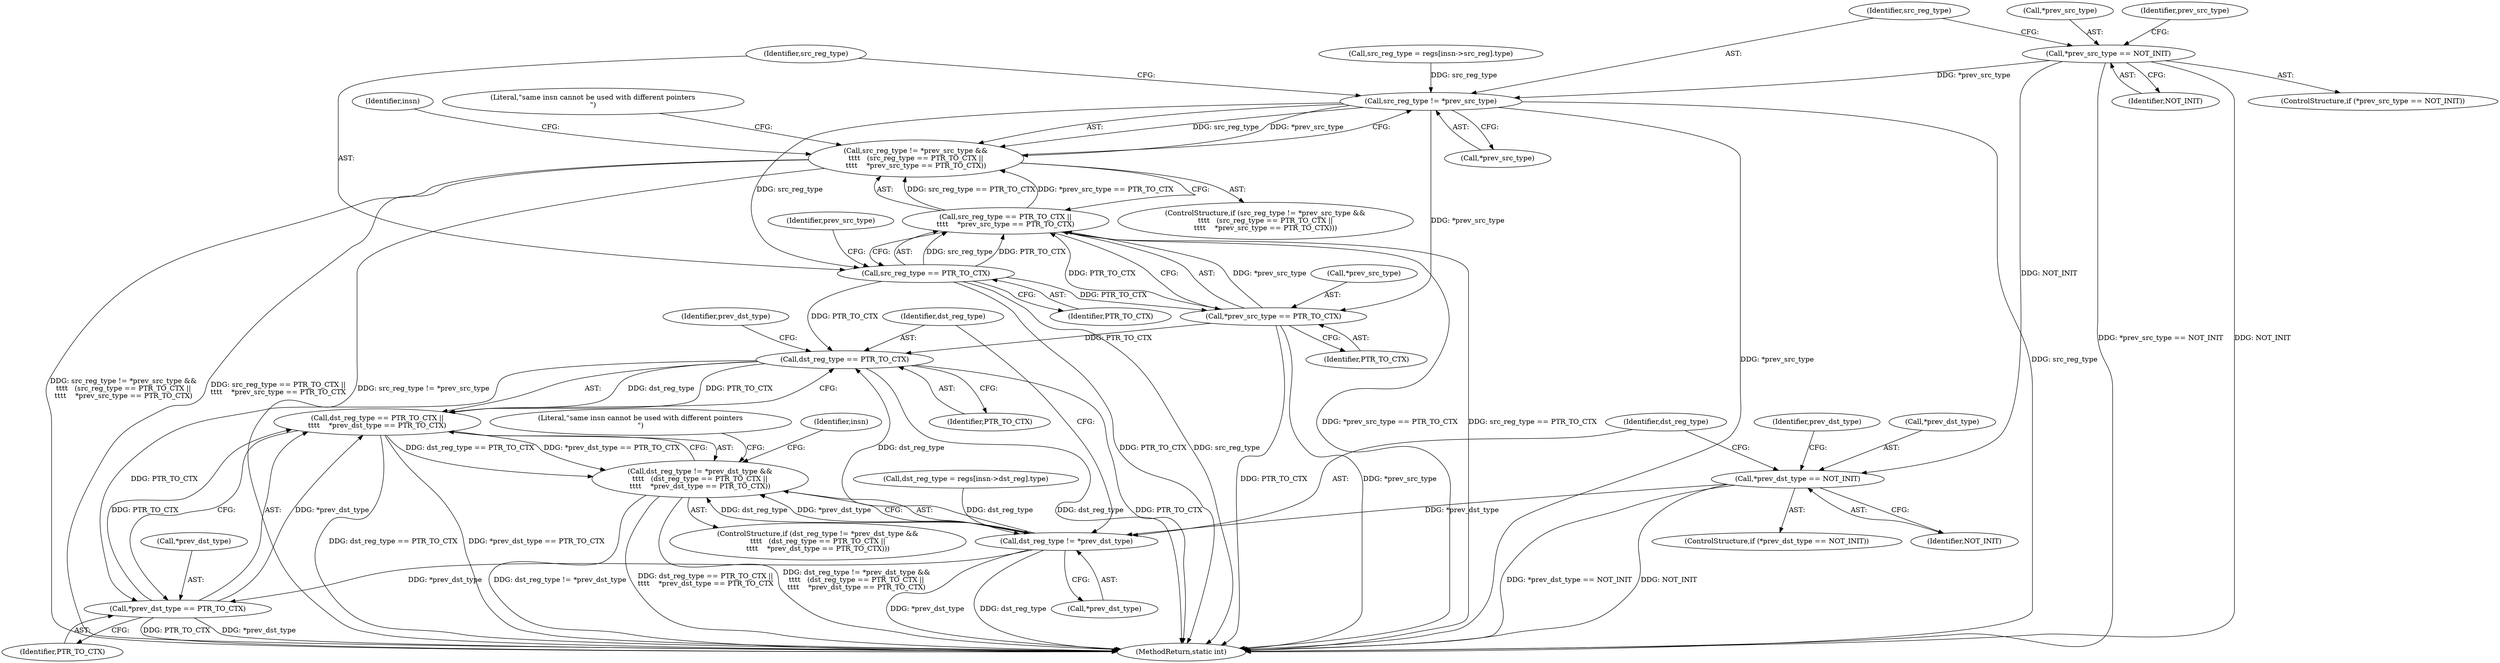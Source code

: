 digraph "0_linux_0d0e57697f162da4aa218b5feafe614fb666db07@pointer" {
"1000378" [label="(Call,*prev_src_type == NOT_INIT)"];
"1000390" [label="(Call,src_reg_type != *prev_src_type)"];
"1000389" [label="(Call,src_reg_type != *prev_src_type &&\n\t\t\t\t   (src_reg_type == PTR_TO_CTX ||\n\t\t\t\t    *prev_src_type == PTR_TO_CTX))"];
"1000395" [label="(Call,src_reg_type == PTR_TO_CTX)"];
"1000394" [label="(Call,src_reg_type == PTR_TO_CTX ||\n\t\t\t\t    *prev_src_type == PTR_TO_CTX)"];
"1000398" [label="(Call,*prev_src_type == PTR_TO_CTX)"];
"1000514" [label="(Call,dst_reg_type == PTR_TO_CTX)"];
"1000513" [label="(Call,dst_reg_type == PTR_TO_CTX ||\n\t\t\t\t    *prev_dst_type == PTR_TO_CTX)"];
"1000508" [label="(Call,dst_reg_type != *prev_dst_type &&\n\t\t\t\t   (dst_reg_type == PTR_TO_CTX ||\n\t\t\t\t    *prev_dst_type == PTR_TO_CTX))"];
"1000517" [label="(Call,*prev_dst_type == PTR_TO_CTX)"];
"1000497" [label="(Call,*prev_dst_type == NOT_INIT)"];
"1000509" [label="(Call,dst_reg_type != *prev_dst_type)"];
"1000390" [label="(Call,src_reg_type != *prev_src_type)"];
"1000392" [label="(Call,*prev_src_type)"];
"1000832" [label="(MethodReturn,static int)"];
"1000394" [label="(Call,src_reg_type == PTR_TO_CTX ||\n\t\t\t\t    *prev_src_type == PTR_TO_CTX)"];
"1000514" [label="(Call,dst_reg_type == PTR_TO_CTX)"];
"1000500" [label="(Identifier,NOT_INIT)"];
"1000507" [label="(ControlStructure,if (dst_reg_type != *prev_dst_type &&\n\t\t\t\t   (dst_reg_type == PTR_TO_CTX ||\n\t\t\t\t    *prev_dst_type == PTR_TO_CTX)))"];
"1000401" [label="(Identifier,PTR_TO_CTX)"];
"1000510" [label="(Identifier,dst_reg_type)"];
"1000385" [label="(Identifier,prev_src_type)"];
"1000395" [label="(Call,src_reg_type == PTR_TO_CTX)"];
"1000455" [label="(Call,dst_reg_type = regs[insn->dst_reg].type)"];
"1000533" [label="(Identifier,insn)"];
"1000397" [label="(Identifier,PTR_TO_CTX)"];
"1000518" [label="(Call,*prev_dst_type)"];
"1000511" [label="(Call,*prev_dst_type)"];
"1000523" [label="(Literal,\"same insn cannot be used with different pointers\n\")"];
"1000508" [label="(Call,dst_reg_type != *prev_dst_type &&\n\t\t\t\t   (dst_reg_type == PTR_TO_CTX ||\n\t\t\t\t    *prev_dst_type == PTR_TO_CTX))"];
"1000519" [label="(Identifier,prev_dst_type)"];
"1000517" [label="(Call,*prev_dst_type == PTR_TO_CTX)"];
"1000377" [label="(ControlStructure,if (*prev_src_type == NOT_INIT))"];
"1000378" [label="(Call,*prev_src_type == NOT_INIT)"];
"1000520" [label="(Identifier,PTR_TO_CTX)"];
"1000509" [label="(Call,dst_reg_type != *prev_dst_type)"];
"1000389" [label="(Call,src_reg_type != *prev_src_type &&\n\t\t\t\t   (src_reg_type == PTR_TO_CTX ||\n\t\t\t\t    *prev_src_type == PTR_TO_CTX))"];
"1000516" [label="(Identifier,PTR_TO_CTX)"];
"1000515" [label="(Identifier,dst_reg_type)"];
"1000379" [label="(Call,*prev_src_type)"];
"1000391" [label="(Identifier,src_reg_type)"];
"1000513" [label="(Call,dst_reg_type == PTR_TO_CTX ||\n\t\t\t\t    *prev_dst_type == PTR_TO_CTX)"];
"1000381" [label="(Identifier,NOT_INIT)"];
"1000415" [label="(Identifier,insn)"];
"1000498" [label="(Call,*prev_dst_type)"];
"1000504" [label="(Identifier,prev_dst_type)"];
"1000318" [label="(Call,src_reg_type = regs[insn->src_reg].type)"];
"1000496" [label="(ControlStructure,if (*prev_dst_type == NOT_INIT))"];
"1000497" [label="(Call,*prev_dst_type == NOT_INIT)"];
"1000388" [label="(ControlStructure,if (src_reg_type != *prev_src_type &&\n\t\t\t\t   (src_reg_type == PTR_TO_CTX ||\n\t\t\t\t    *prev_src_type == PTR_TO_CTX)))"];
"1000404" [label="(Literal,\"same insn cannot be used with different pointers\n\")"];
"1000398" [label="(Call,*prev_src_type == PTR_TO_CTX)"];
"1000399" [label="(Call,*prev_src_type)"];
"1000396" [label="(Identifier,src_reg_type)"];
"1000400" [label="(Identifier,prev_src_type)"];
"1000378" -> "1000377"  [label="AST: "];
"1000378" -> "1000381"  [label="CFG: "];
"1000379" -> "1000378"  [label="AST: "];
"1000381" -> "1000378"  [label="AST: "];
"1000385" -> "1000378"  [label="CFG: "];
"1000391" -> "1000378"  [label="CFG: "];
"1000378" -> "1000832"  [label="DDG: *prev_src_type == NOT_INIT"];
"1000378" -> "1000832"  [label="DDG: NOT_INIT"];
"1000378" -> "1000390"  [label="DDG: *prev_src_type"];
"1000378" -> "1000497"  [label="DDG: NOT_INIT"];
"1000390" -> "1000389"  [label="AST: "];
"1000390" -> "1000392"  [label="CFG: "];
"1000391" -> "1000390"  [label="AST: "];
"1000392" -> "1000390"  [label="AST: "];
"1000396" -> "1000390"  [label="CFG: "];
"1000389" -> "1000390"  [label="CFG: "];
"1000390" -> "1000832"  [label="DDG: *prev_src_type"];
"1000390" -> "1000832"  [label="DDG: src_reg_type"];
"1000390" -> "1000389"  [label="DDG: src_reg_type"];
"1000390" -> "1000389"  [label="DDG: *prev_src_type"];
"1000318" -> "1000390"  [label="DDG: src_reg_type"];
"1000390" -> "1000395"  [label="DDG: src_reg_type"];
"1000390" -> "1000398"  [label="DDG: *prev_src_type"];
"1000389" -> "1000388"  [label="AST: "];
"1000389" -> "1000394"  [label="CFG: "];
"1000394" -> "1000389"  [label="AST: "];
"1000404" -> "1000389"  [label="CFG: "];
"1000415" -> "1000389"  [label="CFG: "];
"1000389" -> "1000832"  [label="DDG: src_reg_type == PTR_TO_CTX ||\n\t\t\t\t    *prev_src_type == PTR_TO_CTX"];
"1000389" -> "1000832"  [label="DDG: src_reg_type != *prev_src_type &&\n\t\t\t\t   (src_reg_type == PTR_TO_CTX ||\n\t\t\t\t    *prev_src_type == PTR_TO_CTX)"];
"1000389" -> "1000832"  [label="DDG: src_reg_type != *prev_src_type"];
"1000394" -> "1000389"  [label="DDG: src_reg_type == PTR_TO_CTX"];
"1000394" -> "1000389"  [label="DDG: *prev_src_type == PTR_TO_CTX"];
"1000395" -> "1000394"  [label="AST: "];
"1000395" -> "1000397"  [label="CFG: "];
"1000396" -> "1000395"  [label="AST: "];
"1000397" -> "1000395"  [label="AST: "];
"1000400" -> "1000395"  [label="CFG: "];
"1000394" -> "1000395"  [label="CFG: "];
"1000395" -> "1000832"  [label="DDG: src_reg_type"];
"1000395" -> "1000832"  [label="DDG: PTR_TO_CTX"];
"1000395" -> "1000394"  [label="DDG: src_reg_type"];
"1000395" -> "1000394"  [label="DDG: PTR_TO_CTX"];
"1000395" -> "1000398"  [label="DDG: PTR_TO_CTX"];
"1000395" -> "1000514"  [label="DDG: PTR_TO_CTX"];
"1000394" -> "1000398"  [label="CFG: "];
"1000398" -> "1000394"  [label="AST: "];
"1000394" -> "1000832"  [label="DDG: *prev_src_type == PTR_TO_CTX"];
"1000394" -> "1000832"  [label="DDG: src_reg_type == PTR_TO_CTX"];
"1000398" -> "1000394"  [label="DDG: *prev_src_type"];
"1000398" -> "1000394"  [label="DDG: PTR_TO_CTX"];
"1000398" -> "1000401"  [label="CFG: "];
"1000399" -> "1000398"  [label="AST: "];
"1000401" -> "1000398"  [label="AST: "];
"1000398" -> "1000832"  [label="DDG: PTR_TO_CTX"];
"1000398" -> "1000832"  [label="DDG: *prev_src_type"];
"1000398" -> "1000514"  [label="DDG: PTR_TO_CTX"];
"1000514" -> "1000513"  [label="AST: "];
"1000514" -> "1000516"  [label="CFG: "];
"1000515" -> "1000514"  [label="AST: "];
"1000516" -> "1000514"  [label="AST: "];
"1000519" -> "1000514"  [label="CFG: "];
"1000513" -> "1000514"  [label="CFG: "];
"1000514" -> "1000832"  [label="DDG: dst_reg_type"];
"1000514" -> "1000832"  [label="DDG: PTR_TO_CTX"];
"1000514" -> "1000513"  [label="DDG: dst_reg_type"];
"1000514" -> "1000513"  [label="DDG: PTR_TO_CTX"];
"1000509" -> "1000514"  [label="DDG: dst_reg_type"];
"1000514" -> "1000517"  [label="DDG: PTR_TO_CTX"];
"1000513" -> "1000508"  [label="AST: "];
"1000513" -> "1000517"  [label="CFG: "];
"1000517" -> "1000513"  [label="AST: "];
"1000508" -> "1000513"  [label="CFG: "];
"1000513" -> "1000832"  [label="DDG: dst_reg_type == PTR_TO_CTX"];
"1000513" -> "1000832"  [label="DDG: *prev_dst_type == PTR_TO_CTX"];
"1000513" -> "1000508"  [label="DDG: dst_reg_type == PTR_TO_CTX"];
"1000513" -> "1000508"  [label="DDG: *prev_dst_type == PTR_TO_CTX"];
"1000517" -> "1000513"  [label="DDG: *prev_dst_type"];
"1000517" -> "1000513"  [label="DDG: PTR_TO_CTX"];
"1000508" -> "1000507"  [label="AST: "];
"1000508" -> "1000509"  [label="CFG: "];
"1000509" -> "1000508"  [label="AST: "];
"1000523" -> "1000508"  [label="CFG: "];
"1000533" -> "1000508"  [label="CFG: "];
"1000508" -> "1000832"  [label="DDG: dst_reg_type != *prev_dst_type"];
"1000508" -> "1000832"  [label="DDG: dst_reg_type == PTR_TO_CTX ||\n\t\t\t\t    *prev_dst_type == PTR_TO_CTX"];
"1000508" -> "1000832"  [label="DDG: dst_reg_type != *prev_dst_type &&\n\t\t\t\t   (dst_reg_type == PTR_TO_CTX ||\n\t\t\t\t    *prev_dst_type == PTR_TO_CTX)"];
"1000509" -> "1000508"  [label="DDG: dst_reg_type"];
"1000509" -> "1000508"  [label="DDG: *prev_dst_type"];
"1000517" -> "1000520"  [label="CFG: "];
"1000518" -> "1000517"  [label="AST: "];
"1000520" -> "1000517"  [label="AST: "];
"1000517" -> "1000832"  [label="DDG: PTR_TO_CTX"];
"1000517" -> "1000832"  [label="DDG: *prev_dst_type"];
"1000509" -> "1000517"  [label="DDG: *prev_dst_type"];
"1000497" -> "1000496"  [label="AST: "];
"1000497" -> "1000500"  [label="CFG: "];
"1000498" -> "1000497"  [label="AST: "];
"1000500" -> "1000497"  [label="AST: "];
"1000504" -> "1000497"  [label="CFG: "];
"1000510" -> "1000497"  [label="CFG: "];
"1000497" -> "1000832"  [label="DDG: *prev_dst_type == NOT_INIT"];
"1000497" -> "1000832"  [label="DDG: NOT_INIT"];
"1000497" -> "1000509"  [label="DDG: *prev_dst_type"];
"1000509" -> "1000511"  [label="CFG: "];
"1000510" -> "1000509"  [label="AST: "];
"1000511" -> "1000509"  [label="AST: "];
"1000515" -> "1000509"  [label="CFG: "];
"1000509" -> "1000832"  [label="DDG: *prev_dst_type"];
"1000509" -> "1000832"  [label="DDG: dst_reg_type"];
"1000455" -> "1000509"  [label="DDG: dst_reg_type"];
}
